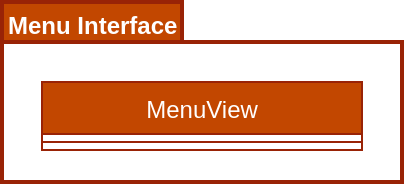 <mxfile version="15.2.9" type="device"><diagram id="C5RBs43oDa-KdzZeNtuy" name="Page-1"><mxGraphModel dx="291" dy="305" grid="1" gridSize="10" guides="1" tooltips="1" connect="1" arrows="1" fold="1" page="1" pageScale="1" pageWidth="827" pageHeight="1169" math="0" shadow="0"><root><mxCell id="WIyWlLk6GJQsqaUBKTNV-0"/><mxCell id="WIyWlLk6GJQsqaUBKTNV-1" parent="WIyWlLk6GJQsqaUBKTNV-0"/><mxCell id="mey_e9soNWg5wTgLk10W-0" value="Menu&amp;nbsp;Interface" style="shape=folder;fontStyle=1;spacingTop=0;tabWidth=90;tabHeight=20;tabPosition=left;html=1;verticalAlign=top;spacing=0;align=left;spacingLeft=4;strokeWidth=2;strokeColor=#992306;noLabel=0;movableLabel=0;" vertex="1" parent="WIyWlLk6GJQsqaUBKTNV-1"><mxGeometry x="140" y="120" width="200" height="90" as="geometry"/></mxCell><mxCell id="mey_e9soNWg5wTgLk10W-1" value="Menu Interface" style="rounded=0;whiteSpace=wrap;html=1;strokeColor=#992306;strokeWidth=2;align=left;verticalAlign=top;fillColor=#C24700;fontColor=#ffffff;spacing=0;spacingLeft=3;fontStyle=1" vertex="1" parent="WIyWlLk6GJQsqaUBKTNV-1"><mxGeometry x="140" y="120" width="90" height="20" as="geometry"/></mxCell><mxCell id="mey_e9soNWg5wTgLk10W-3" value="MenuView" style="swimlane;fontStyle=0;align=center;verticalAlign=top;childLayout=stackLayout;horizontal=1;startSize=26;horizontalStack=0;resizeParent=1;resizeLast=0;collapsible=1;marginBottom=0;rounded=0;shadow=0;strokeWidth=1;strokeColor=#992306;fillColor=#C24700;fontColor=#FFFFFF;" vertex="1" parent="WIyWlLk6GJQsqaUBKTNV-1"><mxGeometry x="160" y="160" width="160" height="34" as="geometry"><mxRectangle x="254" y="150" width="160" height="26" as="alternateBounds"/></mxGeometry></mxCell><mxCell id="mey_e9soNWg5wTgLk10W-5" value="" style="line;html=1;strokeWidth=1;align=left;verticalAlign=middle;spacingTop=-1;spacingLeft=3;spacingRight=3;rotatable=0;labelPosition=right;points=[];portConstraint=eastwest;strokeColor=#992306;" vertex="1" parent="mey_e9soNWg5wTgLk10W-3"><mxGeometry y="26" width="160" height="8" as="geometry"/></mxCell></root></mxGraphModel></diagram></mxfile>